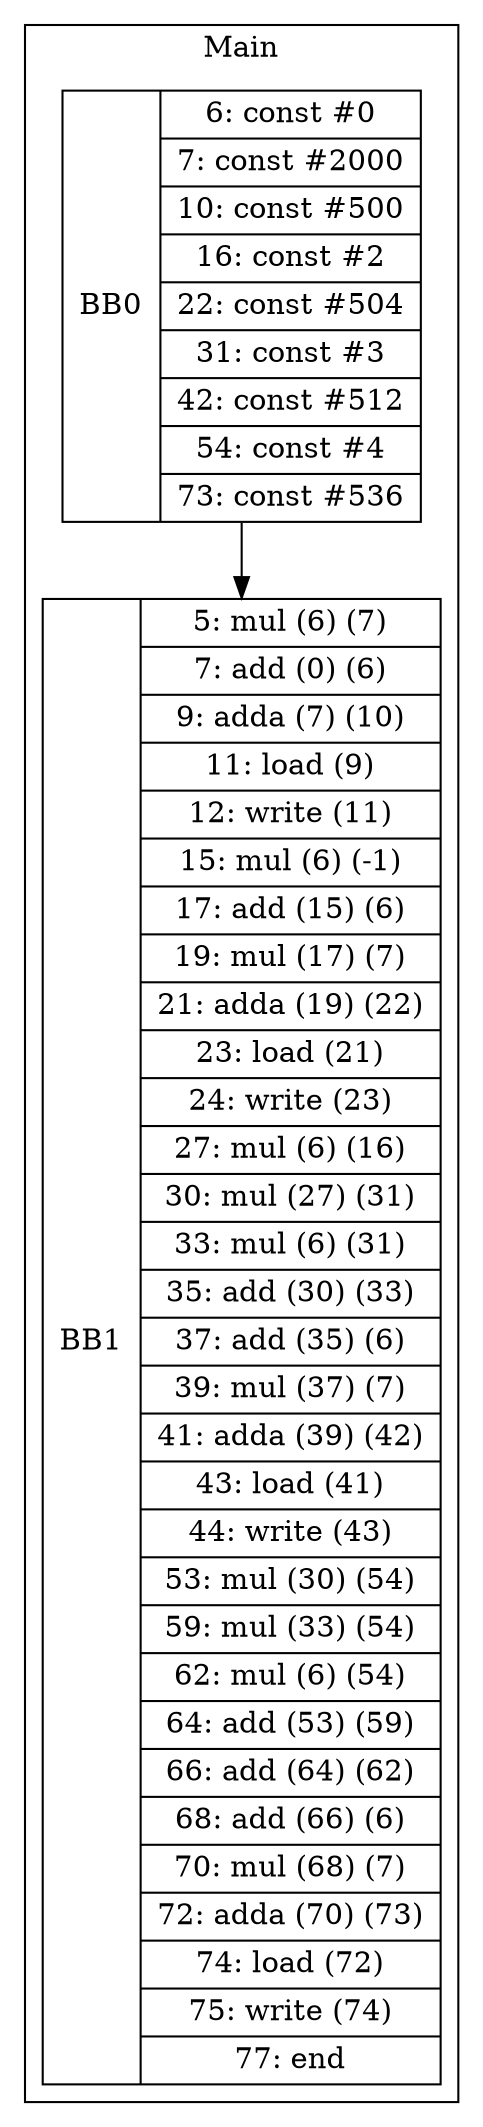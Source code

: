 digraph G {
node [shape=record];
subgraph cluster_main{
label = "Main";
BB0 [shape=record, label="<b>BB0|{6: const #0|7: const #2000|10: const #500|16: const #2|22: const #504|31: const #3|42: const #512|54: const #4|73: const #536}"];
BB1 [shape=record, label="<b>BB1|{5: mul (6) (7)|7: add (0) (6)|9: adda (7) (10)|11: load (9)|12: write (11)|15: mul (6) (-1)|17: add (15) (6)|19: mul (17) (7)|21: adda (19) (22)|23: load (21)|24: write (23)|27: mul (6) (16)|30: mul (27) (31)|33: mul (6) (31)|35: add (30) (33)|37: add (35) (6)|39: mul (37) (7)|41: adda (39) (42)|43: load (41)|44: write (43)|53: mul (30) (54)|59: mul (33) (54)|62: mul (6) (54)|64: add (53) (59)|66: add (64) (62)|68: add (66) (6)|70: mul (68) (7)|72: adda (70) (73)|74: load (72)|75: write (74)|77: end}"];
}
BB0:s -> BB1:n ;
}

